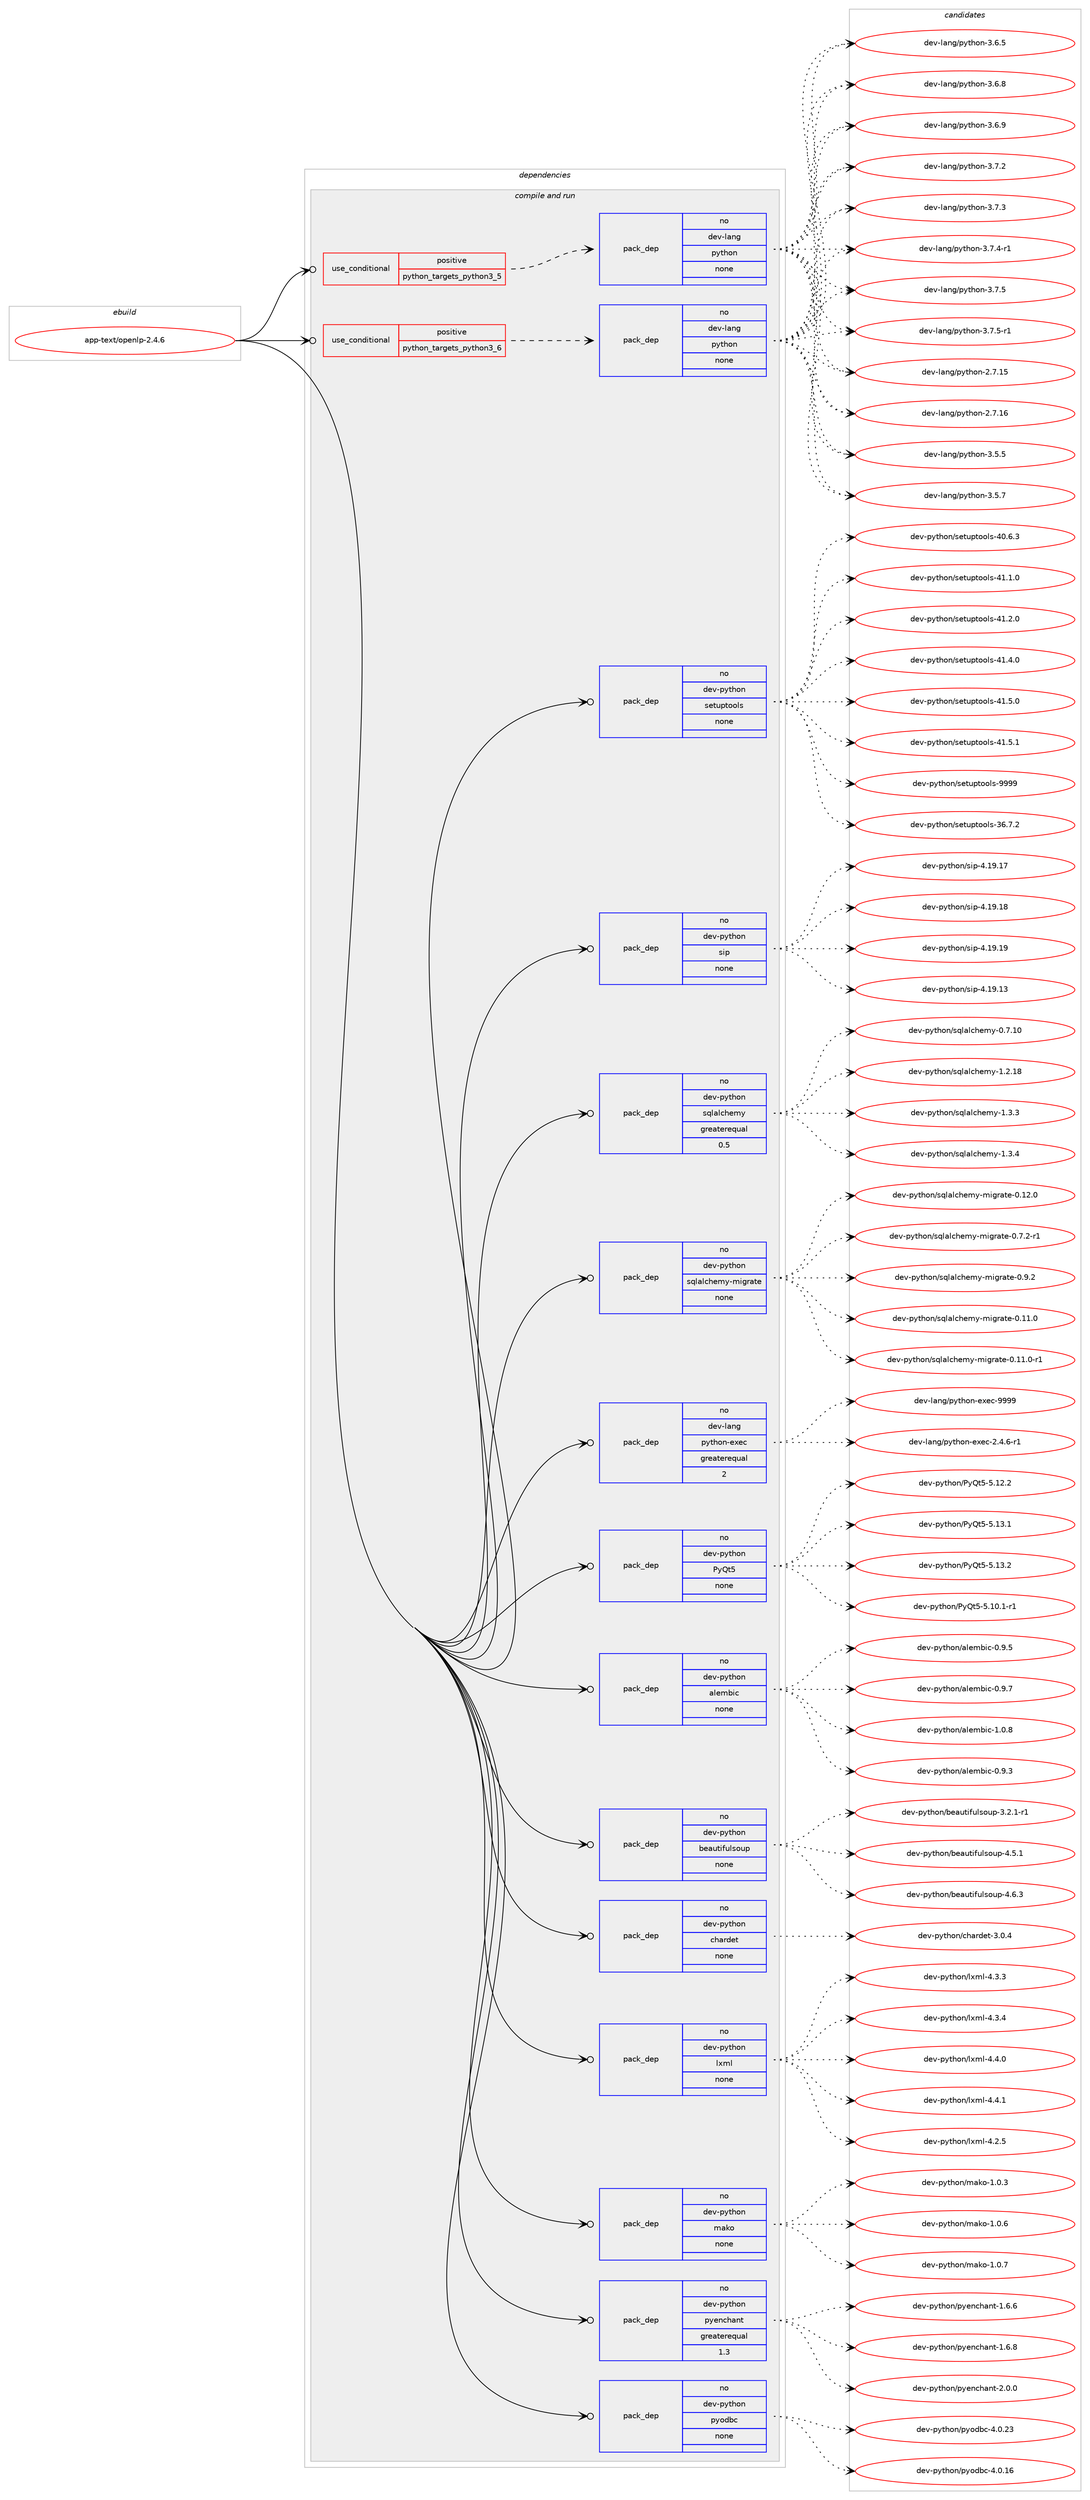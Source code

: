 digraph prolog {

# *************
# Graph options
# *************

newrank=true;
concentrate=true;
compound=true;
graph [rankdir=LR,fontname=Helvetica,fontsize=10,ranksep=1.5];#, ranksep=2.5, nodesep=0.2];
edge  [arrowhead=vee];
node  [fontname=Helvetica,fontsize=10];

# **********
# The ebuild
# **********

subgraph cluster_leftcol {
color=gray;
rank=same;
label=<<i>ebuild</i>>;
id [label="app-text/openlp-2.4.6", color=red, width=4, href="../app-text/openlp-2.4.6.svg"];
}

# ****************
# The dependencies
# ****************

subgraph cluster_midcol {
color=gray;
label=<<i>dependencies</i>>;
subgraph cluster_compile {
fillcolor="#eeeeee";
style=filled;
label=<<i>compile</i>>;
}
subgraph cluster_compileandrun {
fillcolor="#eeeeee";
style=filled;
label=<<i>compile and run</i>>;
subgraph cond121560 {
dependency510097 [label=<<TABLE BORDER="0" CELLBORDER="1" CELLSPACING="0" CELLPADDING="4"><TR><TD ROWSPAN="3" CELLPADDING="10">use_conditional</TD></TR><TR><TD>positive</TD></TR><TR><TD>python_targets_python3_5</TD></TR></TABLE>>, shape=none, color=red];
subgraph pack379292 {
dependency510098 [label=<<TABLE BORDER="0" CELLBORDER="1" CELLSPACING="0" CELLPADDING="4" WIDTH="220"><TR><TD ROWSPAN="6" CELLPADDING="30">pack_dep</TD></TR><TR><TD WIDTH="110">no</TD></TR><TR><TD>dev-lang</TD></TR><TR><TD>python</TD></TR><TR><TD>none</TD></TR><TR><TD></TD></TR></TABLE>>, shape=none, color=blue];
}
dependency510097:e -> dependency510098:w [weight=20,style="dashed",arrowhead="vee"];
}
id:e -> dependency510097:w [weight=20,style="solid",arrowhead="odotvee"];
subgraph cond121561 {
dependency510099 [label=<<TABLE BORDER="0" CELLBORDER="1" CELLSPACING="0" CELLPADDING="4"><TR><TD ROWSPAN="3" CELLPADDING="10">use_conditional</TD></TR><TR><TD>positive</TD></TR><TR><TD>python_targets_python3_6</TD></TR></TABLE>>, shape=none, color=red];
subgraph pack379293 {
dependency510100 [label=<<TABLE BORDER="0" CELLBORDER="1" CELLSPACING="0" CELLPADDING="4" WIDTH="220"><TR><TD ROWSPAN="6" CELLPADDING="30">pack_dep</TD></TR><TR><TD WIDTH="110">no</TD></TR><TR><TD>dev-lang</TD></TR><TR><TD>python</TD></TR><TR><TD>none</TD></TR><TR><TD></TD></TR></TABLE>>, shape=none, color=blue];
}
dependency510099:e -> dependency510100:w [weight=20,style="dashed",arrowhead="vee"];
}
id:e -> dependency510099:w [weight=20,style="solid",arrowhead="odotvee"];
subgraph pack379294 {
dependency510101 [label=<<TABLE BORDER="0" CELLBORDER="1" CELLSPACING="0" CELLPADDING="4" WIDTH="220"><TR><TD ROWSPAN="6" CELLPADDING="30">pack_dep</TD></TR><TR><TD WIDTH="110">no</TD></TR><TR><TD>dev-lang</TD></TR><TR><TD>python-exec</TD></TR><TR><TD>greaterequal</TD></TR><TR><TD>2</TD></TR></TABLE>>, shape=none, color=blue];
}
id:e -> dependency510101:w [weight=20,style="solid",arrowhead="odotvee"];
subgraph pack379295 {
dependency510102 [label=<<TABLE BORDER="0" CELLBORDER="1" CELLSPACING="0" CELLPADDING="4" WIDTH="220"><TR><TD ROWSPAN="6" CELLPADDING="30">pack_dep</TD></TR><TR><TD WIDTH="110">no</TD></TR><TR><TD>dev-python</TD></TR><TR><TD>PyQt5</TD></TR><TR><TD>none</TD></TR><TR><TD></TD></TR></TABLE>>, shape=none, color=blue];
}
id:e -> dependency510102:w [weight=20,style="solid",arrowhead="odotvee"];
subgraph pack379296 {
dependency510103 [label=<<TABLE BORDER="0" CELLBORDER="1" CELLSPACING="0" CELLPADDING="4" WIDTH="220"><TR><TD ROWSPAN="6" CELLPADDING="30">pack_dep</TD></TR><TR><TD WIDTH="110">no</TD></TR><TR><TD>dev-python</TD></TR><TR><TD>alembic</TD></TR><TR><TD>none</TD></TR><TR><TD></TD></TR></TABLE>>, shape=none, color=blue];
}
id:e -> dependency510103:w [weight=20,style="solid",arrowhead="odotvee"];
subgraph pack379297 {
dependency510104 [label=<<TABLE BORDER="0" CELLBORDER="1" CELLSPACING="0" CELLPADDING="4" WIDTH="220"><TR><TD ROWSPAN="6" CELLPADDING="30">pack_dep</TD></TR><TR><TD WIDTH="110">no</TD></TR><TR><TD>dev-python</TD></TR><TR><TD>beautifulsoup</TD></TR><TR><TD>none</TD></TR><TR><TD></TD></TR></TABLE>>, shape=none, color=blue];
}
id:e -> dependency510104:w [weight=20,style="solid",arrowhead="odotvee"];
subgraph pack379298 {
dependency510105 [label=<<TABLE BORDER="0" CELLBORDER="1" CELLSPACING="0" CELLPADDING="4" WIDTH="220"><TR><TD ROWSPAN="6" CELLPADDING="30">pack_dep</TD></TR><TR><TD WIDTH="110">no</TD></TR><TR><TD>dev-python</TD></TR><TR><TD>chardet</TD></TR><TR><TD>none</TD></TR><TR><TD></TD></TR></TABLE>>, shape=none, color=blue];
}
id:e -> dependency510105:w [weight=20,style="solid",arrowhead="odotvee"];
subgraph pack379299 {
dependency510106 [label=<<TABLE BORDER="0" CELLBORDER="1" CELLSPACING="0" CELLPADDING="4" WIDTH="220"><TR><TD ROWSPAN="6" CELLPADDING="30">pack_dep</TD></TR><TR><TD WIDTH="110">no</TD></TR><TR><TD>dev-python</TD></TR><TR><TD>lxml</TD></TR><TR><TD>none</TD></TR><TR><TD></TD></TR></TABLE>>, shape=none, color=blue];
}
id:e -> dependency510106:w [weight=20,style="solid",arrowhead="odotvee"];
subgraph pack379300 {
dependency510107 [label=<<TABLE BORDER="0" CELLBORDER="1" CELLSPACING="0" CELLPADDING="4" WIDTH="220"><TR><TD ROWSPAN="6" CELLPADDING="30">pack_dep</TD></TR><TR><TD WIDTH="110">no</TD></TR><TR><TD>dev-python</TD></TR><TR><TD>mako</TD></TR><TR><TD>none</TD></TR><TR><TD></TD></TR></TABLE>>, shape=none, color=blue];
}
id:e -> dependency510107:w [weight=20,style="solid",arrowhead="odotvee"];
subgraph pack379301 {
dependency510108 [label=<<TABLE BORDER="0" CELLBORDER="1" CELLSPACING="0" CELLPADDING="4" WIDTH="220"><TR><TD ROWSPAN="6" CELLPADDING="30">pack_dep</TD></TR><TR><TD WIDTH="110">no</TD></TR><TR><TD>dev-python</TD></TR><TR><TD>pyenchant</TD></TR><TR><TD>greaterequal</TD></TR><TR><TD>1.3</TD></TR></TABLE>>, shape=none, color=blue];
}
id:e -> dependency510108:w [weight=20,style="solid",arrowhead="odotvee"];
subgraph pack379302 {
dependency510109 [label=<<TABLE BORDER="0" CELLBORDER="1" CELLSPACING="0" CELLPADDING="4" WIDTH="220"><TR><TD ROWSPAN="6" CELLPADDING="30">pack_dep</TD></TR><TR><TD WIDTH="110">no</TD></TR><TR><TD>dev-python</TD></TR><TR><TD>pyodbc</TD></TR><TR><TD>none</TD></TR><TR><TD></TD></TR></TABLE>>, shape=none, color=blue];
}
id:e -> dependency510109:w [weight=20,style="solid",arrowhead="odotvee"];
subgraph pack379303 {
dependency510110 [label=<<TABLE BORDER="0" CELLBORDER="1" CELLSPACING="0" CELLPADDING="4" WIDTH="220"><TR><TD ROWSPAN="6" CELLPADDING="30">pack_dep</TD></TR><TR><TD WIDTH="110">no</TD></TR><TR><TD>dev-python</TD></TR><TR><TD>setuptools</TD></TR><TR><TD>none</TD></TR><TR><TD></TD></TR></TABLE>>, shape=none, color=blue];
}
id:e -> dependency510110:w [weight=20,style="solid",arrowhead="odotvee"];
subgraph pack379304 {
dependency510111 [label=<<TABLE BORDER="0" CELLBORDER="1" CELLSPACING="0" CELLPADDING="4" WIDTH="220"><TR><TD ROWSPAN="6" CELLPADDING="30">pack_dep</TD></TR><TR><TD WIDTH="110">no</TD></TR><TR><TD>dev-python</TD></TR><TR><TD>sip</TD></TR><TR><TD>none</TD></TR><TR><TD></TD></TR></TABLE>>, shape=none, color=blue];
}
id:e -> dependency510111:w [weight=20,style="solid",arrowhead="odotvee"];
subgraph pack379305 {
dependency510112 [label=<<TABLE BORDER="0" CELLBORDER="1" CELLSPACING="0" CELLPADDING="4" WIDTH="220"><TR><TD ROWSPAN="6" CELLPADDING="30">pack_dep</TD></TR><TR><TD WIDTH="110">no</TD></TR><TR><TD>dev-python</TD></TR><TR><TD>sqlalchemy</TD></TR><TR><TD>greaterequal</TD></TR><TR><TD>0.5</TD></TR></TABLE>>, shape=none, color=blue];
}
id:e -> dependency510112:w [weight=20,style="solid",arrowhead="odotvee"];
subgraph pack379306 {
dependency510113 [label=<<TABLE BORDER="0" CELLBORDER="1" CELLSPACING="0" CELLPADDING="4" WIDTH="220"><TR><TD ROWSPAN="6" CELLPADDING="30">pack_dep</TD></TR><TR><TD WIDTH="110">no</TD></TR><TR><TD>dev-python</TD></TR><TR><TD>sqlalchemy-migrate</TD></TR><TR><TD>none</TD></TR><TR><TD></TD></TR></TABLE>>, shape=none, color=blue];
}
id:e -> dependency510113:w [weight=20,style="solid",arrowhead="odotvee"];
}
subgraph cluster_run {
fillcolor="#eeeeee";
style=filled;
label=<<i>run</i>>;
}
}

# **************
# The candidates
# **************

subgraph cluster_choices {
rank=same;
color=gray;
label=<<i>candidates</i>>;

subgraph choice379292 {
color=black;
nodesep=1;
choice10010111845108971101034711212111610411111045504655464953 [label="dev-lang/python-2.7.15", color=red, width=4,href="../dev-lang/python-2.7.15.svg"];
choice10010111845108971101034711212111610411111045504655464954 [label="dev-lang/python-2.7.16", color=red, width=4,href="../dev-lang/python-2.7.16.svg"];
choice100101118451089711010347112121116104111110455146534653 [label="dev-lang/python-3.5.5", color=red, width=4,href="../dev-lang/python-3.5.5.svg"];
choice100101118451089711010347112121116104111110455146534655 [label="dev-lang/python-3.5.7", color=red, width=4,href="../dev-lang/python-3.5.7.svg"];
choice100101118451089711010347112121116104111110455146544653 [label="dev-lang/python-3.6.5", color=red, width=4,href="../dev-lang/python-3.6.5.svg"];
choice100101118451089711010347112121116104111110455146544656 [label="dev-lang/python-3.6.8", color=red, width=4,href="../dev-lang/python-3.6.8.svg"];
choice100101118451089711010347112121116104111110455146544657 [label="dev-lang/python-3.6.9", color=red, width=4,href="../dev-lang/python-3.6.9.svg"];
choice100101118451089711010347112121116104111110455146554650 [label="dev-lang/python-3.7.2", color=red, width=4,href="../dev-lang/python-3.7.2.svg"];
choice100101118451089711010347112121116104111110455146554651 [label="dev-lang/python-3.7.3", color=red, width=4,href="../dev-lang/python-3.7.3.svg"];
choice1001011184510897110103471121211161041111104551465546524511449 [label="dev-lang/python-3.7.4-r1", color=red, width=4,href="../dev-lang/python-3.7.4-r1.svg"];
choice100101118451089711010347112121116104111110455146554653 [label="dev-lang/python-3.7.5", color=red, width=4,href="../dev-lang/python-3.7.5.svg"];
choice1001011184510897110103471121211161041111104551465546534511449 [label="dev-lang/python-3.7.5-r1", color=red, width=4,href="../dev-lang/python-3.7.5-r1.svg"];
dependency510098:e -> choice10010111845108971101034711212111610411111045504655464953:w [style=dotted,weight="100"];
dependency510098:e -> choice10010111845108971101034711212111610411111045504655464954:w [style=dotted,weight="100"];
dependency510098:e -> choice100101118451089711010347112121116104111110455146534653:w [style=dotted,weight="100"];
dependency510098:e -> choice100101118451089711010347112121116104111110455146534655:w [style=dotted,weight="100"];
dependency510098:e -> choice100101118451089711010347112121116104111110455146544653:w [style=dotted,weight="100"];
dependency510098:e -> choice100101118451089711010347112121116104111110455146544656:w [style=dotted,weight="100"];
dependency510098:e -> choice100101118451089711010347112121116104111110455146544657:w [style=dotted,weight="100"];
dependency510098:e -> choice100101118451089711010347112121116104111110455146554650:w [style=dotted,weight="100"];
dependency510098:e -> choice100101118451089711010347112121116104111110455146554651:w [style=dotted,weight="100"];
dependency510098:e -> choice1001011184510897110103471121211161041111104551465546524511449:w [style=dotted,weight="100"];
dependency510098:e -> choice100101118451089711010347112121116104111110455146554653:w [style=dotted,weight="100"];
dependency510098:e -> choice1001011184510897110103471121211161041111104551465546534511449:w [style=dotted,weight="100"];
}
subgraph choice379293 {
color=black;
nodesep=1;
choice10010111845108971101034711212111610411111045504655464953 [label="dev-lang/python-2.7.15", color=red, width=4,href="../dev-lang/python-2.7.15.svg"];
choice10010111845108971101034711212111610411111045504655464954 [label="dev-lang/python-2.7.16", color=red, width=4,href="../dev-lang/python-2.7.16.svg"];
choice100101118451089711010347112121116104111110455146534653 [label="dev-lang/python-3.5.5", color=red, width=4,href="../dev-lang/python-3.5.5.svg"];
choice100101118451089711010347112121116104111110455146534655 [label="dev-lang/python-3.5.7", color=red, width=4,href="../dev-lang/python-3.5.7.svg"];
choice100101118451089711010347112121116104111110455146544653 [label="dev-lang/python-3.6.5", color=red, width=4,href="../dev-lang/python-3.6.5.svg"];
choice100101118451089711010347112121116104111110455146544656 [label="dev-lang/python-3.6.8", color=red, width=4,href="../dev-lang/python-3.6.8.svg"];
choice100101118451089711010347112121116104111110455146544657 [label="dev-lang/python-3.6.9", color=red, width=4,href="../dev-lang/python-3.6.9.svg"];
choice100101118451089711010347112121116104111110455146554650 [label="dev-lang/python-3.7.2", color=red, width=4,href="../dev-lang/python-3.7.2.svg"];
choice100101118451089711010347112121116104111110455146554651 [label="dev-lang/python-3.7.3", color=red, width=4,href="../dev-lang/python-3.7.3.svg"];
choice1001011184510897110103471121211161041111104551465546524511449 [label="dev-lang/python-3.7.4-r1", color=red, width=4,href="../dev-lang/python-3.7.4-r1.svg"];
choice100101118451089711010347112121116104111110455146554653 [label="dev-lang/python-3.7.5", color=red, width=4,href="../dev-lang/python-3.7.5.svg"];
choice1001011184510897110103471121211161041111104551465546534511449 [label="dev-lang/python-3.7.5-r1", color=red, width=4,href="../dev-lang/python-3.7.5-r1.svg"];
dependency510100:e -> choice10010111845108971101034711212111610411111045504655464953:w [style=dotted,weight="100"];
dependency510100:e -> choice10010111845108971101034711212111610411111045504655464954:w [style=dotted,weight="100"];
dependency510100:e -> choice100101118451089711010347112121116104111110455146534653:w [style=dotted,weight="100"];
dependency510100:e -> choice100101118451089711010347112121116104111110455146534655:w [style=dotted,weight="100"];
dependency510100:e -> choice100101118451089711010347112121116104111110455146544653:w [style=dotted,weight="100"];
dependency510100:e -> choice100101118451089711010347112121116104111110455146544656:w [style=dotted,weight="100"];
dependency510100:e -> choice100101118451089711010347112121116104111110455146544657:w [style=dotted,weight="100"];
dependency510100:e -> choice100101118451089711010347112121116104111110455146554650:w [style=dotted,weight="100"];
dependency510100:e -> choice100101118451089711010347112121116104111110455146554651:w [style=dotted,weight="100"];
dependency510100:e -> choice1001011184510897110103471121211161041111104551465546524511449:w [style=dotted,weight="100"];
dependency510100:e -> choice100101118451089711010347112121116104111110455146554653:w [style=dotted,weight="100"];
dependency510100:e -> choice1001011184510897110103471121211161041111104551465546534511449:w [style=dotted,weight="100"];
}
subgraph choice379294 {
color=black;
nodesep=1;
choice10010111845108971101034711212111610411111045101120101994550465246544511449 [label="dev-lang/python-exec-2.4.6-r1", color=red, width=4,href="../dev-lang/python-exec-2.4.6-r1.svg"];
choice10010111845108971101034711212111610411111045101120101994557575757 [label="dev-lang/python-exec-9999", color=red, width=4,href="../dev-lang/python-exec-9999.svg"];
dependency510101:e -> choice10010111845108971101034711212111610411111045101120101994550465246544511449:w [style=dotted,weight="100"];
dependency510101:e -> choice10010111845108971101034711212111610411111045101120101994557575757:w [style=dotted,weight="100"];
}
subgraph choice379295 {
color=black;
nodesep=1;
choice1001011184511212111610411111047801218111653455346494846494511449 [label="dev-python/PyQt5-5.10.1-r1", color=red, width=4,href="../dev-python/PyQt5-5.10.1-r1.svg"];
choice100101118451121211161041111104780121811165345534649504650 [label="dev-python/PyQt5-5.12.2", color=red, width=4,href="../dev-python/PyQt5-5.12.2.svg"];
choice100101118451121211161041111104780121811165345534649514649 [label="dev-python/PyQt5-5.13.1", color=red, width=4,href="../dev-python/PyQt5-5.13.1.svg"];
choice100101118451121211161041111104780121811165345534649514650 [label="dev-python/PyQt5-5.13.2", color=red, width=4,href="../dev-python/PyQt5-5.13.2.svg"];
dependency510102:e -> choice1001011184511212111610411111047801218111653455346494846494511449:w [style=dotted,weight="100"];
dependency510102:e -> choice100101118451121211161041111104780121811165345534649504650:w [style=dotted,weight="100"];
dependency510102:e -> choice100101118451121211161041111104780121811165345534649514649:w [style=dotted,weight="100"];
dependency510102:e -> choice100101118451121211161041111104780121811165345534649514650:w [style=dotted,weight="100"];
}
subgraph choice379296 {
color=black;
nodesep=1;
choice1001011184511212111610411111047971081011099810599454846574651 [label="dev-python/alembic-0.9.3", color=red, width=4,href="../dev-python/alembic-0.9.3.svg"];
choice1001011184511212111610411111047971081011099810599454846574653 [label="dev-python/alembic-0.9.5", color=red, width=4,href="../dev-python/alembic-0.9.5.svg"];
choice1001011184511212111610411111047971081011099810599454846574655 [label="dev-python/alembic-0.9.7", color=red, width=4,href="../dev-python/alembic-0.9.7.svg"];
choice1001011184511212111610411111047971081011099810599454946484656 [label="dev-python/alembic-1.0.8", color=red, width=4,href="../dev-python/alembic-1.0.8.svg"];
dependency510103:e -> choice1001011184511212111610411111047971081011099810599454846574651:w [style=dotted,weight="100"];
dependency510103:e -> choice1001011184511212111610411111047971081011099810599454846574653:w [style=dotted,weight="100"];
dependency510103:e -> choice1001011184511212111610411111047971081011099810599454846574655:w [style=dotted,weight="100"];
dependency510103:e -> choice1001011184511212111610411111047971081011099810599454946484656:w [style=dotted,weight="100"];
}
subgraph choice379297 {
color=black;
nodesep=1;
choice100101118451121211161041111104798101971171161051021171081151111171124551465046494511449 [label="dev-python/beautifulsoup-3.2.1-r1", color=red, width=4,href="../dev-python/beautifulsoup-3.2.1-r1.svg"];
choice10010111845112121116104111110479810197117116105102117108115111117112455246534649 [label="dev-python/beautifulsoup-4.5.1", color=red, width=4,href="../dev-python/beautifulsoup-4.5.1.svg"];
choice10010111845112121116104111110479810197117116105102117108115111117112455246544651 [label="dev-python/beautifulsoup-4.6.3", color=red, width=4,href="../dev-python/beautifulsoup-4.6.3.svg"];
dependency510104:e -> choice100101118451121211161041111104798101971171161051021171081151111171124551465046494511449:w [style=dotted,weight="100"];
dependency510104:e -> choice10010111845112121116104111110479810197117116105102117108115111117112455246534649:w [style=dotted,weight="100"];
dependency510104:e -> choice10010111845112121116104111110479810197117116105102117108115111117112455246544651:w [style=dotted,weight="100"];
}
subgraph choice379298 {
color=black;
nodesep=1;
choice10010111845112121116104111110479910497114100101116455146484652 [label="dev-python/chardet-3.0.4", color=red, width=4,href="../dev-python/chardet-3.0.4.svg"];
dependency510105:e -> choice10010111845112121116104111110479910497114100101116455146484652:w [style=dotted,weight="100"];
}
subgraph choice379299 {
color=black;
nodesep=1;
choice1001011184511212111610411111047108120109108455246504653 [label="dev-python/lxml-4.2.5", color=red, width=4,href="../dev-python/lxml-4.2.5.svg"];
choice1001011184511212111610411111047108120109108455246514651 [label="dev-python/lxml-4.3.3", color=red, width=4,href="../dev-python/lxml-4.3.3.svg"];
choice1001011184511212111610411111047108120109108455246514652 [label="dev-python/lxml-4.3.4", color=red, width=4,href="../dev-python/lxml-4.3.4.svg"];
choice1001011184511212111610411111047108120109108455246524648 [label="dev-python/lxml-4.4.0", color=red, width=4,href="../dev-python/lxml-4.4.0.svg"];
choice1001011184511212111610411111047108120109108455246524649 [label="dev-python/lxml-4.4.1", color=red, width=4,href="../dev-python/lxml-4.4.1.svg"];
dependency510106:e -> choice1001011184511212111610411111047108120109108455246504653:w [style=dotted,weight="100"];
dependency510106:e -> choice1001011184511212111610411111047108120109108455246514651:w [style=dotted,weight="100"];
dependency510106:e -> choice1001011184511212111610411111047108120109108455246514652:w [style=dotted,weight="100"];
dependency510106:e -> choice1001011184511212111610411111047108120109108455246524648:w [style=dotted,weight="100"];
dependency510106:e -> choice1001011184511212111610411111047108120109108455246524649:w [style=dotted,weight="100"];
}
subgraph choice379300 {
color=black;
nodesep=1;
choice100101118451121211161041111104710997107111454946484651 [label="dev-python/mako-1.0.3", color=red, width=4,href="../dev-python/mako-1.0.3.svg"];
choice100101118451121211161041111104710997107111454946484654 [label="dev-python/mako-1.0.6", color=red, width=4,href="../dev-python/mako-1.0.6.svg"];
choice100101118451121211161041111104710997107111454946484655 [label="dev-python/mako-1.0.7", color=red, width=4,href="../dev-python/mako-1.0.7.svg"];
dependency510107:e -> choice100101118451121211161041111104710997107111454946484651:w [style=dotted,weight="100"];
dependency510107:e -> choice100101118451121211161041111104710997107111454946484654:w [style=dotted,weight="100"];
dependency510107:e -> choice100101118451121211161041111104710997107111454946484655:w [style=dotted,weight="100"];
}
subgraph choice379301 {
color=black;
nodesep=1;
choice10010111845112121116104111110471121211011109910497110116454946544654 [label="dev-python/pyenchant-1.6.6", color=red, width=4,href="../dev-python/pyenchant-1.6.6.svg"];
choice10010111845112121116104111110471121211011109910497110116454946544656 [label="dev-python/pyenchant-1.6.8", color=red, width=4,href="../dev-python/pyenchant-1.6.8.svg"];
choice10010111845112121116104111110471121211011109910497110116455046484648 [label="dev-python/pyenchant-2.0.0", color=red, width=4,href="../dev-python/pyenchant-2.0.0.svg"];
dependency510108:e -> choice10010111845112121116104111110471121211011109910497110116454946544654:w [style=dotted,weight="100"];
dependency510108:e -> choice10010111845112121116104111110471121211011109910497110116454946544656:w [style=dotted,weight="100"];
dependency510108:e -> choice10010111845112121116104111110471121211011109910497110116455046484648:w [style=dotted,weight="100"];
}
subgraph choice379302 {
color=black;
nodesep=1;
choice1001011184511212111610411111047112121111100989945524648464954 [label="dev-python/pyodbc-4.0.16", color=red, width=4,href="../dev-python/pyodbc-4.0.16.svg"];
choice1001011184511212111610411111047112121111100989945524648465051 [label="dev-python/pyodbc-4.0.23", color=red, width=4,href="../dev-python/pyodbc-4.0.23.svg"];
dependency510109:e -> choice1001011184511212111610411111047112121111100989945524648464954:w [style=dotted,weight="100"];
dependency510109:e -> choice1001011184511212111610411111047112121111100989945524648465051:w [style=dotted,weight="100"];
}
subgraph choice379303 {
color=black;
nodesep=1;
choice100101118451121211161041111104711510111611711211611111110811545515446554650 [label="dev-python/setuptools-36.7.2", color=red, width=4,href="../dev-python/setuptools-36.7.2.svg"];
choice100101118451121211161041111104711510111611711211611111110811545524846544651 [label="dev-python/setuptools-40.6.3", color=red, width=4,href="../dev-python/setuptools-40.6.3.svg"];
choice100101118451121211161041111104711510111611711211611111110811545524946494648 [label="dev-python/setuptools-41.1.0", color=red, width=4,href="../dev-python/setuptools-41.1.0.svg"];
choice100101118451121211161041111104711510111611711211611111110811545524946504648 [label="dev-python/setuptools-41.2.0", color=red, width=4,href="../dev-python/setuptools-41.2.0.svg"];
choice100101118451121211161041111104711510111611711211611111110811545524946524648 [label="dev-python/setuptools-41.4.0", color=red, width=4,href="../dev-python/setuptools-41.4.0.svg"];
choice100101118451121211161041111104711510111611711211611111110811545524946534648 [label="dev-python/setuptools-41.5.0", color=red, width=4,href="../dev-python/setuptools-41.5.0.svg"];
choice100101118451121211161041111104711510111611711211611111110811545524946534649 [label="dev-python/setuptools-41.5.1", color=red, width=4,href="../dev-python/setuptools-41.5.1.svg"];
choice10010111845112121116104111110471151011161171121161111111081154557575757 [label="dev-python/setuptools-9999", color=red, width=4,href="../dev-python/setuptools-9999.svg"];
dependency510110:e -> choice100101118451121211161041111104711510111611711211611111110811545515446554650:w [style=dotted,weight="100"];
dependency510110:e -> choice100101118451121211161041111104711510111611711211611111110811545524846544651:w [style=dotted,weight="100"];
dependency510110:e -> choice100101118451121211161041111104711510111611711211611111110811545524946494648:w [style=dotted,weight="100"];
dependency510110:e -> choice100101118451121211161041111104711510111611711211611111110811545524946504648:w [style=dotted,weight="100"];
dependency510110:e -> choice100101118451121211161041111104711510111611711211611111110811545524946524648:w [style=dotted,weight="100"];
dependency510110:e -> choice100101118451121211161041111104711510111611711211611111110811545524946534648:w [style=dotted,weight="100"];
dependency510110:e -> choice100101118451121211161041111104711510111611711211611111110811545524946534649:w [style=dotted,weight="100"];
dependency510110:e -> choice10010111845112121116104111110471151011161171121161111111081154557575757:w [style=dotted,weight="100"];
}
subgraph choice379304 {
color=black;
nodesep=1;
choice10010111845112121116104111110471151051124552464957464951 [label="dev-python/sip-4.19.13", color=red, width=4,href="../dev-python/sip-4.19.13.svg"];
choice10010111845112121116104111110471151051124552464957464955 [label="dev-python/sip-4.19.17", color=red, width=4,href="../dev-python/sip-4.19.17.svg"];
choice10010111845112121116104111110471151051124552464957464956 [label="dev-python/sip-4.19.18", color=red, width=4,href="../dev-python/sip-4.19.18.svg"];
choice10010111845112121116104111110471151051124552464957464957 [label="dev-python/sip-4.19.19", color=red, width=4,href="../dev-python/sip-4.19.19.svg"];
dependency510111:e -> choice10010111845112121116104111110471151051124552464957464951:w [style=dotted,weight="100"];
dependency510111:e -> choice10010111845112121116104111110471151051124552464957464955:w [style=dotted,weight="100"];
dependency510111:e -> choice10010111845112121116104111110471151051124552464957464956:w [style=dotted,weight="100"];
dependency510111:e -> choice10010111845112121116104111110471151051124552464957464957:w [style=dotted,weight="100"];
}
subgraph choice379305 {
color=black;
nodesep=1;
choice1001011184511212111610411111047115113108971089910410110912145484655464948 [label="dev-python/sqlalchemy-0.7.10", color=red, width=4,href="../dev-python/sqlalchemy-0.7.10.svg"];
choice1001011184511212111610411111047115113108971089910410110912145494650464956 [label="dev-python/sqlalchemy-1.2.18", color=red, width=4,href="../dev-python/sqlalchemy-1.2.18.svg"];
choice10010111845112121116104111110471151131089710899104101109121454946514651 [label="dev-python/sqlalchemy-1.3.3", color=red, width=4,href="../dev-python/sqlalchemy-1.3.3.svg"];
choice10010111845112121116104111110471151131089710899104101109121454946514652 [label="dev-python/sqlalchemy-1.3.4", color=red, width=4,href="../dev-python/sqlalchemy-1.3.4.svg"];
dependency510112:e -> choice1001011184511212111610411111047115113108971089910410110912145484655464948:w [style=dotted,weight="100"];
dependency510112:e -> choice1001011184511212111610411111047115113108971089910410110912145494650464956:w [style=dotted,weight="100"];
dependency510112:e -> choice10010111845112121116104111110471151131089710899104101109121454946514651:w [style=dotted,weight="100"];
dependency510112:e -> choice10010111845112121116104111110471151131089710899104101109121454946514652:w [style=dotted,weight="100"];
}
subgraph choice379306 {
color=black;
nodesep=1;
choice10010111845112121116104111110471151131089710899104101109121451091051031149711610145484649494648 [label="dev-python/sqlalchemy-migrate-0.11.0", color=red, width=4,href="../dev-python/sqlalchemy-migrate-0.11.0.svg"];
choice100101118451121211161041111104711511310897108991041011091214510910510311497116101454846494946484511449 [label="dev-python/sqlalchemy-migrate-0.11.0-r1", color=red, width=4,href="../dev-python/sqlalchemy-migrate-0.11.0-r1.svg"];
choice10010111845112121116104111110471151131089710899104101109121451091051031149711610145484649504648 [label="dev-python/sqlalchemy-migrate-0.12.0", color=red, width=4,href="../dev-python/sqlalchemy-migrate-0.12.0.svg"];
choice1001011184511212111610411111047115113108971089910410110912145109105103114971161014548465546504511449 [label="dev-python/sqlalchemy-migrate-0.7.2-r1", color=red, width=4,href="../dev-python/sqlalchemy-migrate-0.7.2-r1.svg"];
choice100101118451121211161041111104711511310897108991041011091214510910510311497116101454846574650 [label="dev-python/sqlalchemy-migrate-0.9.2", color=red, width=4,href="../dev-python/sqlalchemy-migrate-0.9.2.svg"];
dependency510113:e -> choice10010111845112121116104111110471151131089710899104101109121451091051031149711610145484649494648:w [style=dotted,weight="100"];
dependency510113:e -> choice100101118451121211161041111104711511310897108991041011091214510910510311497116101454846494946484511449:w [style=dotted,weight="100"];
dependency510113:e -> choice10010111845112121116104111110471151131089710899104101109121451091051031149711610145484649504648:w [style=dotted,weight="100"];
dependency510113:e -> choice1001011184511212111610411111047115113108971089910410110912145109105103114971161014548465546504511449:w [style=dotted,weight="100"];
dependency510113:e -> choice100101118451121211161041111104711511310897108991041011091214510910510311497116101454846574650:w [style=dotted,weight="100"];
}
}

}
